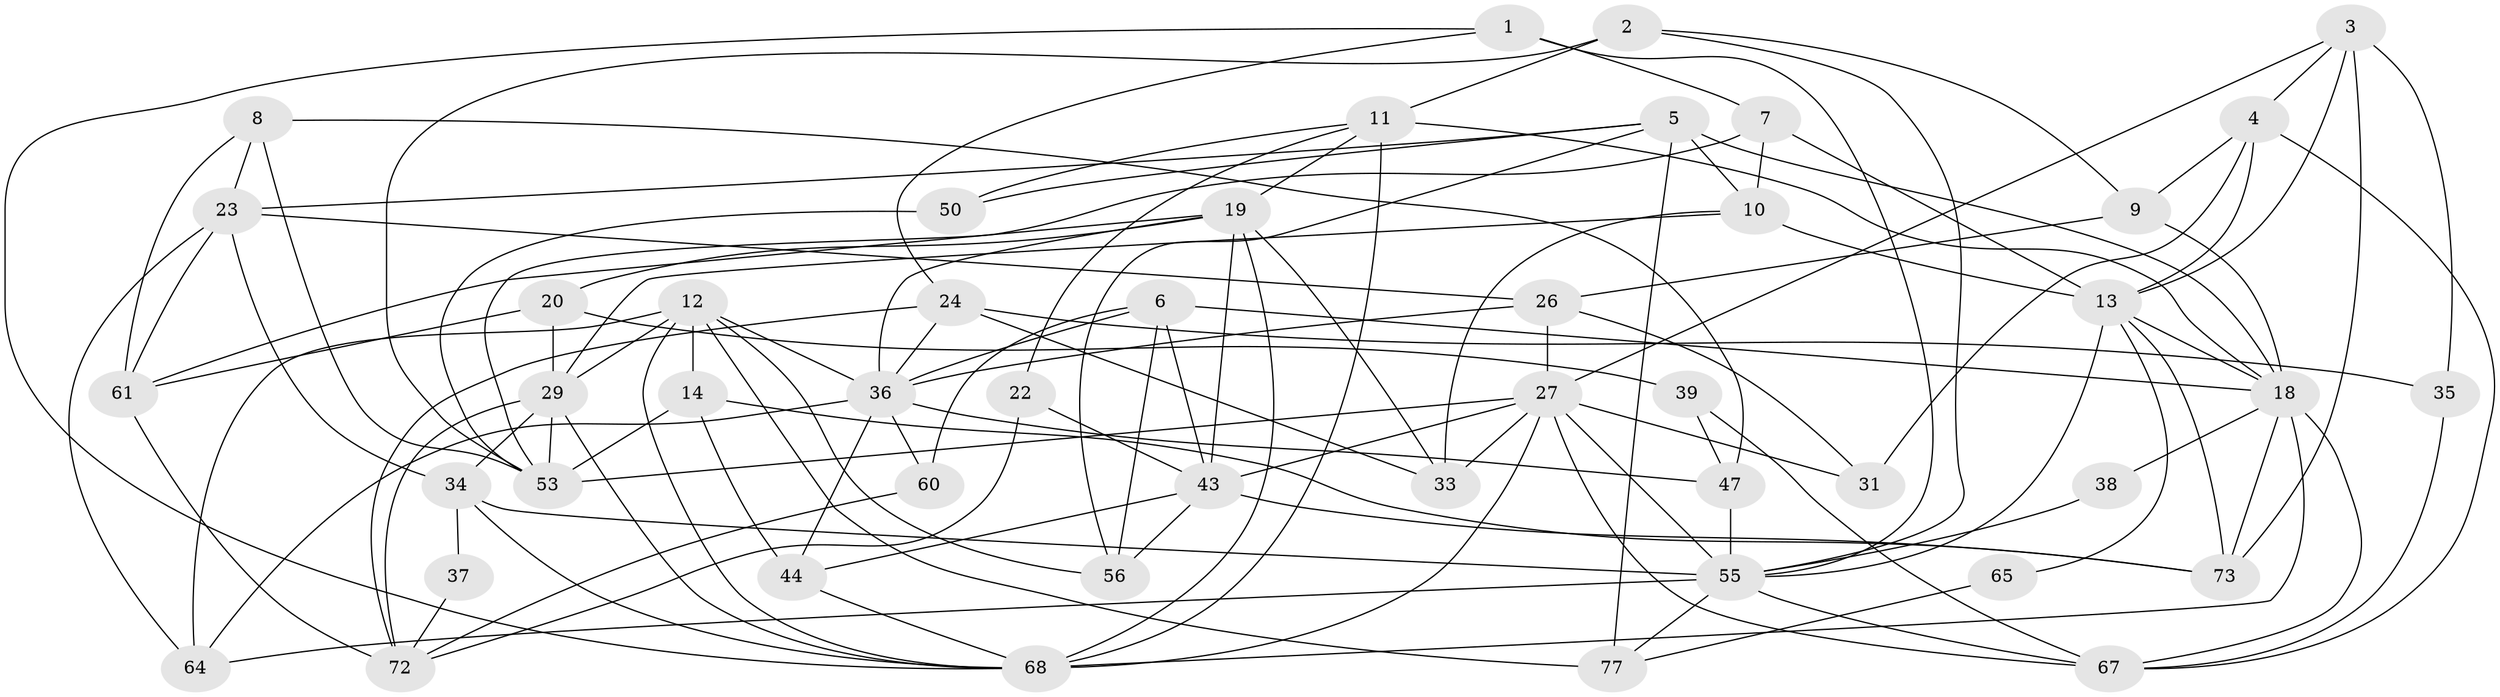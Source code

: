 // Generated by graph-tools (version 1.1) at 2025/23/03/03/25 07:23:57]
// undirected, 47 vertices, 120 edges
graph export_dot {
graph [start="1"]
  node [color=gray90,style=filled];
  1 [super="+42"];
  2;
  3 [super="+41"];
  4 [super="+30"];
  5 [super="+16"];
  6 [super="+21"];
  7;
  8;
  9 [super="+48"];
  10 [super="+17"];
  11 [super="+62"];
  12 [super="+51"];
  13 [super="+15"];
  14 [super="+25"];
  18 [super="+46"];
  19 [super="+58"];
  20 [super="+52"];
  22;
  23 [super="+59"];
  24 [super="+28"];
  26 [super="+40"];
  27 [super="+32"];
  29 [super="+57"];
  31;
  33 [super="+54"];
  34 [super="+49"];
  35;
  36 [super="+78"];
  37;
  38;
  39;
  43 [super="+45"];
  44 [super="+69"];
  47;
  50;
  53 [super="+75"];
  55 [super="+63"];
  56;
  60;
  61 [super="+66"];
  64;
  65;
  67 [super="+70"];
  68 [super="+71"];
  72 [super="+74"];
  73 [super="+76"];
  77;
  1 -- 68;
  1 -- 7;
  1 -- 24;
  1 -- 55;
  2 -- 9;
  2 -- 53;
  2 -- 55;
  2 -- 11;
  3 -- 27;
  3 -- 73;
  3 -- 35;
  3 -- 4;
  3 -- 13;
  4 -- 67;
  4 -- 9;
  4 -- 31;
  4 -- 13;
  5 -- 50;
  5 -- 18 [weight=2];
  5 -- 56;
  5 -- 77 [weight=2];
  5 -- 10;
  5 -- 23;
  6 -- 56;
  6 -- 43;
  6 -- 60;
  6 -- 36;
  6 -- 18;
  7 -- 53;
  7 -- 13;
  7 -- 10;
  8 -- 23;
  8 -- 53;
  8 -- 47;
  8 -- 61;
  9 -- 26;
  9 -- 18;
  10 -- 13;
  10 -- 33;
  10 -- 29;
  11 -- 50;
  11 -- 22;
  11 -- 68 [weight=2];
  11 -- 19;
  11 -- 18;
  12 -- 68;
  12 -- 77;
  12 -- 14;
  12 -- 56;
  12 -- 29;
  12 -- 64;
  12 -- 36;
  13 -- 73;
  13 -- 65;
  13 -- 18;
  13 -- 55;
  14 -- 53;
  14 -- 44;
  14 -- 73;
  18 -- 38;
  18 -- 67;
  18 -- 68;
  18 -- 73;
  19 -- 61;
  19 -- 36;
  19 -- 43;
  19 -- 33;
  19 -- 20;
  19 -- 68;
  20 -- 61;
  20 -- 39;
  20 -- 29;
  22 -- 72;
  22 -- 43;
  23 -- 61;
  23 -- 64;
  23 -- 34;
  23 -- 26;
  24 -- 35;
  24 -- 72;
  24 -- 33;
  24 -- 36;
  26 -- 27;
  26 -- 31;
  26 -- 36 [weight=2];
  27 -- 43;
  27 -- 53;
  27 -- 68;
  27 -- 67;
  27 -- 33;
  27 -- 55;
  27 -- 31;
  29 -- 53;
  29 -- 68;
  29 -- 34;
  29 -- 72;
  34 -- 68;
  34 -- 37;
  34 -- 55;
  35 -- 67;
  36 -- 47;
  36 -- 60;
  36 -- 64;
  36 -- 44;
  37 -- 72;
  38 -- 55;
  39 -- 67;
  39 -- 47;
  43 -- 44;
  43 -- 56;
  43 -- 73;
  44 -- 68;
  47 -- 55;
  50 -- 53 [weight=2];
  55 -- 77;
  55 -- 67;
  55 -- 64;
  60 -- 72;
  61 -- 72;
  65 -- 77;
}
